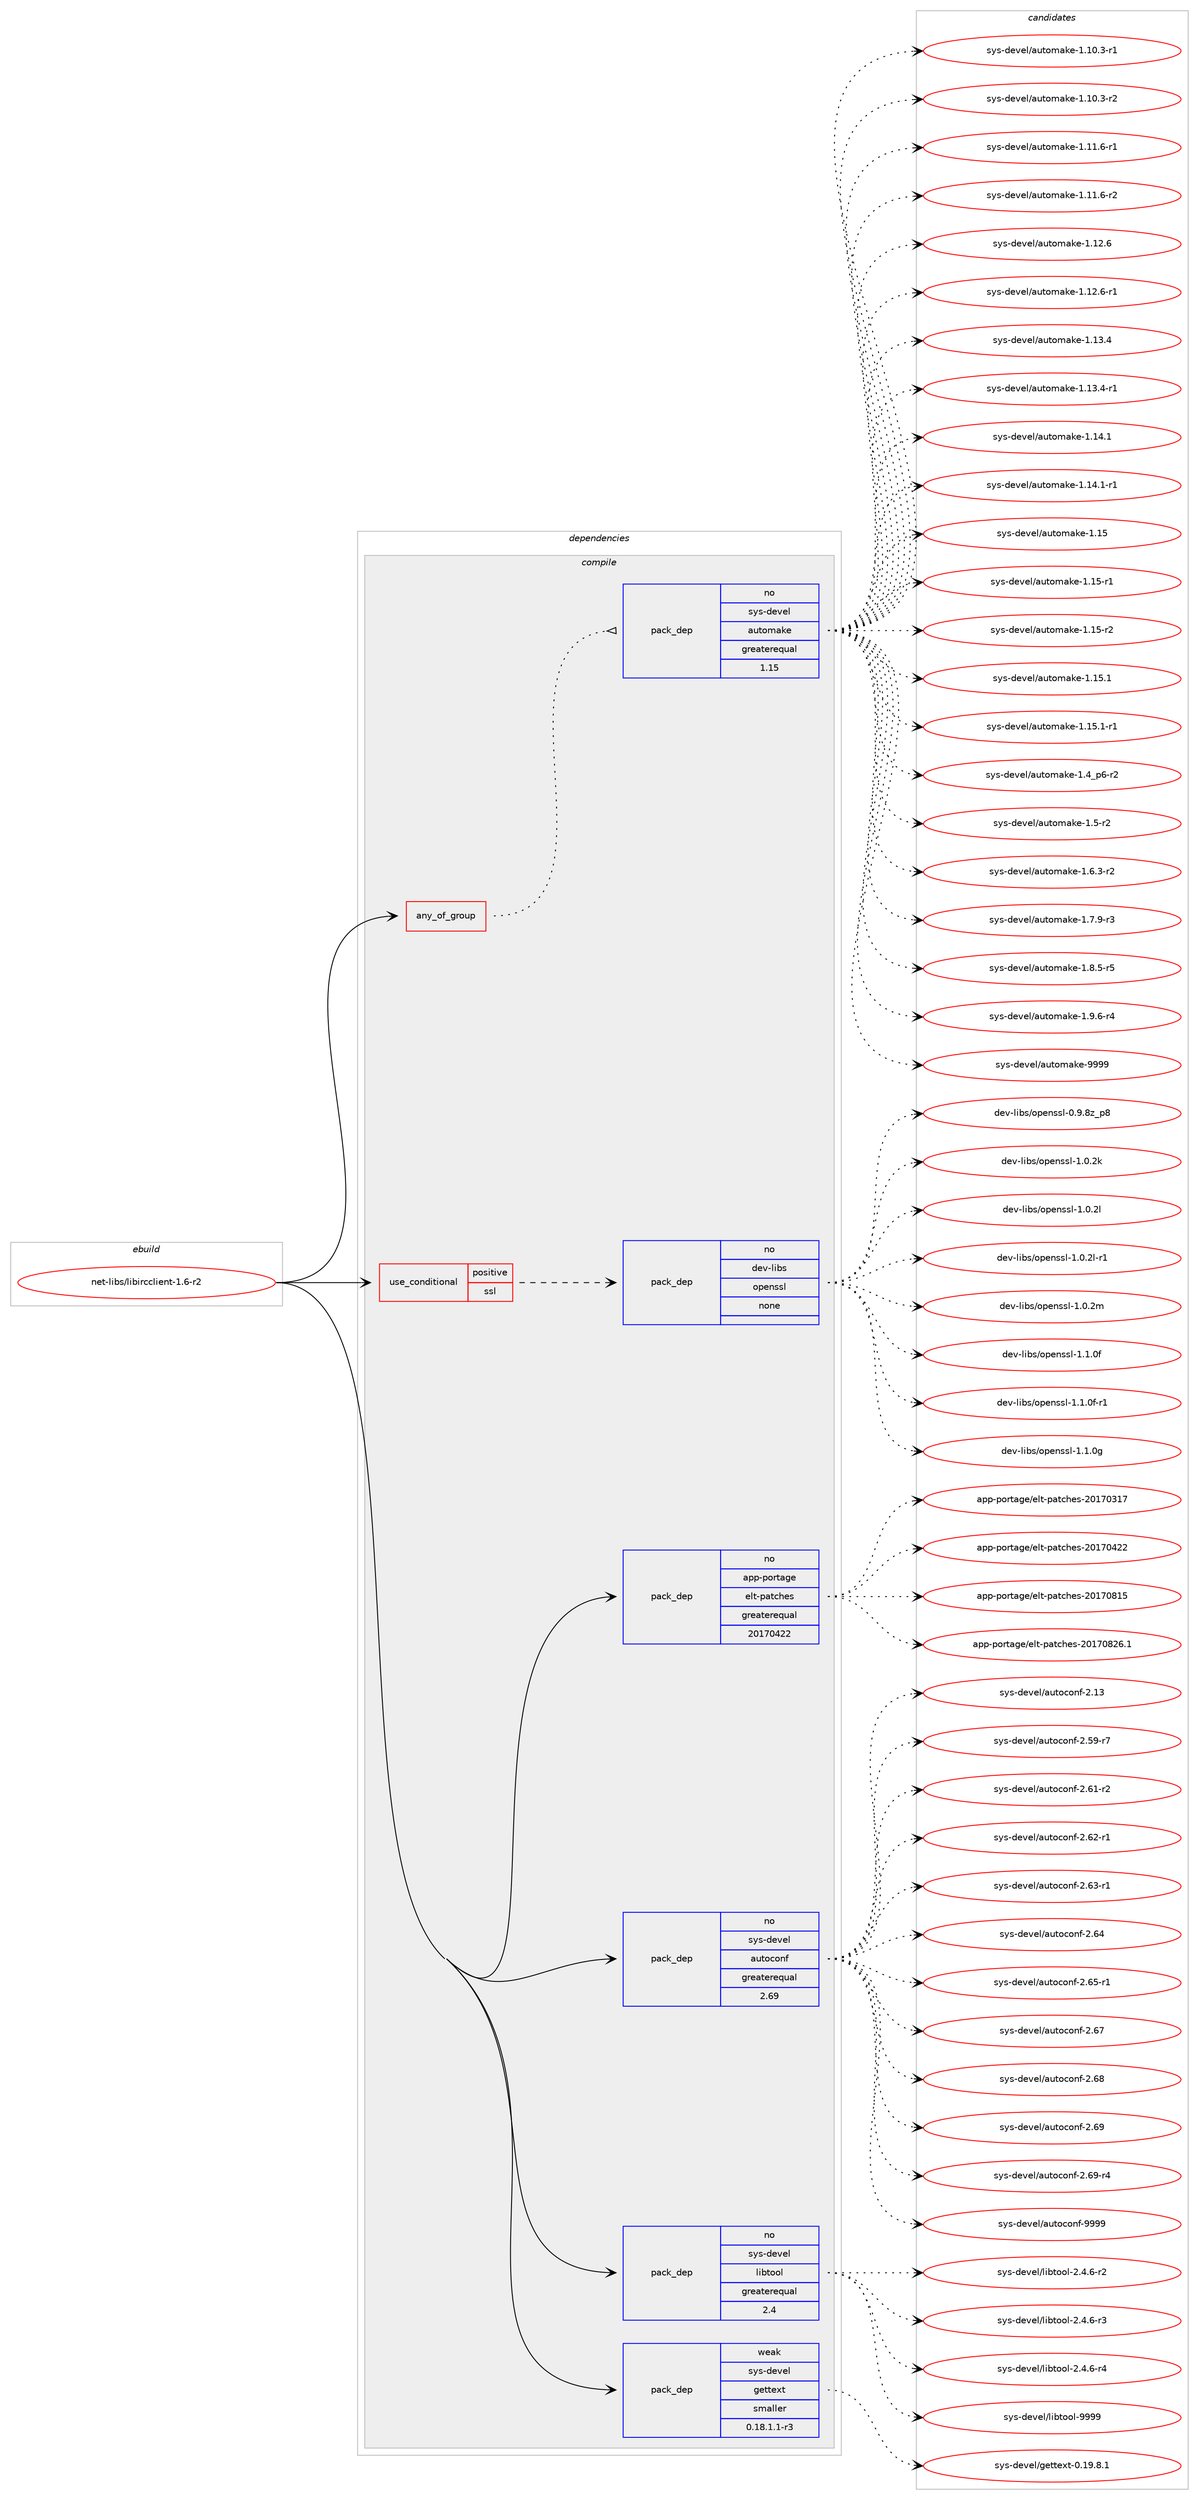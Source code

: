 digraph prolog {

# *************
# Graph options
# *************

newrank=true;
concentrate=true;
compound=true;
graph [rankdir=LR,fontname=Helvetica,fontsize=10,ranksep=1.5];#, ranksep=2.5, nodesep=0.2];
edge  [arrowhead=vee];
node  [fontname=Helvetica,fontsize=10];

# **********
# The ebuild
# **********

subgraph cluster_leftcol {
color=gray;
rank=same;
label=<<i>ebuild</i>>;
id [label="net-libs/libircclient-1.6-r2", color=red, width=4, href="../net-libs/libircclient-1.6-r2.svg"];
}

# ****************
# The dependencies
# ****************

subgraph cluster_midcol {
color=gray;
label=<<i>dependencies</i>>;
subgraph cluster_compile {
fillcolor="#eeeeee";
style=filled;
label=<<i>compile</i>>;
subgraph any6749 {
dependency417103 [label=<<TABLE BORDER="0" CELLBORDER="1" CELLSPACING="0" CELLPADDING="4"><TR><TD CELLPADDING="10">any_of_group</TD></TR></TABLE>>, shape=none, color=red];subgraph pack306948 {
dependency417104 [label=<<TABLE BORDER="0" CELLBORDER="1" CELLSPACING="0" CELLPADDING="4" WIDTH="220"><TR><TD ROWSPAN="6" CELLPADDING="30">pack_dep</TD></TR><TR><TD WIDTH="110">no</TD></TR><TR><TD>sys-devel</TD></TR><TR><TD>automake</TD></TR><TR><TD>greaterequal</TD></TR><TR><TD>1.15</TD></TR></TABLE>>, shape=none, color=blue];
}
dependency417103:e -> dependency417104:w [weight=20,style="dotted",arrowhead="oinv"];
}
id:e -> dependency417103:w [weight=20,style="solid",arrowhead="vee"];
subgraph cond103214 {
dependency417105 [label=<<TABLE BORDER="0" CELLBORDER="1" CELLSPACING="0" CELLPADDING="4"><TR><TD ROWSPAN="3" CELLPADDING="10">use_conditional</TD></TR><TR><TD>positive</TD></TR><TR><TD>ssl</TD></TR></TABLE>>, shape=none, color=red];
subgraph pack306949 {
dependency417106 [label=<<TABLE BORDER="0" CELLBORDER="1" CELLSPACING="0" CELLPADDING="4" WIDTH="220"><TR><TD ROWSPAN="6" CELLPADDING="30">pack_dep</TD></TR><TR><TD WIDTH="110">no</TD></TR><TR><TD>dev-libs</TD></TR><TR><TD>openssl</TD></TR><TR><TD>none</TD></TR><TR><TD></TD></TR></TABLE>>, shape=none, color=blue];
}
dependency417105:e -> dependency417106:w [weight=20,style="dashed",arrowhead="vee"];
}
id:e -> dependency417105:w [weight=20,style="solid",arrowhead="vee"];
subgraph pack306950 {
dependency417107 [label=<<TABLE BORDER="0" CELLBORDER="1" CELLSPACING="0" CELLPADDING="4" WIDTH="220"><TR><TD ROWSPAN="6" CELLPADDING="30">pack_dep</TD></TR><TR><TD WIDTH="110">no</TD></TR><TR><TD>app-portage</TD></TR><TR><TD>elt-patches</TD></TR><TR><TD>greaterequal</TD></TR><TR><TD>20170422</TD></TR></TABLE>>, shape=none, color=blue];
}
id:e -> dependency417107:w [weight=20,style="solid",arrowhead="vee"];
subgraph pack306951 {
dependency417108 [label=<<TABLE BORDER="0" CELLBORDER="1" CELLSPACING="0" CELLPADDING="4" WIDTH="220"><TR><TD ROWSPAN="6" CELLPADDING="30">pack_dep</TD></TR><TR><TD WIDTH="110">no</TD></TR><TR><TD>sys-devel</TD></TR><TR><TD>autoconf</TD></TR><TR><TD>greaterequal</TD></TR><TR><TD>2.69</TD></TR></TABLE>>, shape=none, color=blue];
}
id:e -> dependency417108:w [weight=20,style="solid",arrowhead="vee"];
subgraph pack306952 {
dependency417109 [label=<<TABLE BORDER="0" CELLBORDER="1" CELLSPACING="0" CELLPADDING="4" WIDTH="220"><TR><TD ROWSPAN="6" CELLPADDING="30">pack_dep</TD></TR><TR><TD WIDTH="110">no</TD></TR><TR><TD>sys-devel</TD></TR><TR><TD>libtool</TD></TR><TR><TD>greaterequal</TD></TR><TR><TD>2.4</TD></TR></TABLE>>, shape=none, color=blue];
}
id:e -> dependency417109:w [weight=20,style="solid",arrowhead="vee"];
subgraph pack306953 {
dependency417110 [label=<<TABLE BORDER="0" CELLBORDER="1" CELLSPACING="0" CELLPADDING="4" WIDTH="220"><TR><TD ROWSPAN="6" CELLPADDING="30">pack_dep</TD></TR><TR><TD WIDTH="110">weak</TD></TR><TR><TD>sys-devel</TD></TR><TR><TD>gettext</TD></TR><TR><TD>smaller</TD></TR><TR><TD>0.18.1.1-r3</TD></TR></TABLE>>, shape=none, color=blue];
}
id:e -> dependency417110:w [weight=20,style="solid",arrowhead="vee"];
}
subgraph cluster_compileandrun {
fillcolor="#eeeeee";
style=filled;
label=<<i>compile and run</i>>;
}
subgraph cluster_run {
fillcolor="#eeeeee";
style=filled;
label=<<i>run</i>>;
}
}

# **************
# The candidates
# **************

subgraph cluster_choices {
rank=same;
color=gray;
label=<<i>candidates</i>>;

subgraph choice306948 {
color=black;
nodesep=1;
choice11512111545100101118101108479711711611110997107101454946494846514511449 [label="sys-devel/automake-1.10.3-r1", color=red, width=4,href="../sys-devel/automake-1.10.3-r1.svg"];
choice11512111545100101118101108479711711611110997107101454946494846514511450 [label="sys-devel/automake-1.10.3-r2", color=red, width=4,href="../sys-devel/automake-1.10.3-r2.svg"];
choice11512111545100101118101108479711711611110997107101454946494946544511449 [label="sys-devel/automake-1.11.6-r1", color=red, width=4,href="../sys-devel/automake-1.11.6-r1.svg"];
choice11512111545100101118101108479711711611110997107101454946494946544511450 [label="sys-devel/automake-1.11.6-r2", color=red, width=4,href="../sys-devel/automake-1.11.6-r2.svg"];
choice1151211154510010111810110847971171161111099710710145494649504654 [label="sys-devel/automake-1.12.6", color=red, width=4,href="../sys-devel/automake-1.12.6.svg"];
choice11512111545100101118101108479711711611110997107101454946495046544511449 [label="sys-devel/automake-1.12.6-r1", color=red, width=4,href="../sys-devel/automake-1.12.6-r1.svg"];
choice1151211154510010111810110847971171161111099710710145494649514652 [label="sys-devel/automake-1.13.4", color=red, width=4,href="../sys-devel/automake-1.13.4.svg"];
choice11512111545100101118101108479711711611110997107101454946495146524511449 [label="sys-devel/automake-1.13.4-r1", color=red, width=4,href="../sys-devel/automake-1.13.4-r1.svg"];
choice1151211154510010111810110847971171161111099710710145494649524649 [label="sys-devel/automake-1.14.1", color=red, width=4,href="../sys-devel/automake-1.14.1.svg"];
choice11512111545100101118101108479711711611110997107101454946495246494511449 [label="sys-devel/automake-1.14.1-r1", color=red, width=4,href="../sys-devel/automake-1.14.1-r1.svg"];
choice115121115451001011181011084797117116111109971071014549464953 [label="sys-devel/automake-1.15", color=red, width=4,href="../sys-devel/automake-1.15.svg"];
choice1151211154510010111810110847971171161111099710710145494649534511449 [label="sys-devel/automake-1.15-r1", color=red, width=4,href="../sys-devel/automake-1.15-r1.svg"];
choice1151211154510010111810110847971171161111099710710145494649534511450 [label="sys-devel/automake-1.15-r2", color=red, width=4,href="../sys-devel/automake-1.15-r2.svg"];
choice1151211154510010111810110847971171161111099710710145494649534649 [label="sys-devel/automake-1.15.1", color=red, width=4,href="../sys-devel/automake-1.15.1.svg"];
choice11512111545100101118101108479711711611110997107101454946495346494511449 [label="sys-devel/automake-1.15.1-r1", color=red, width=4,href="../sys-devel/automake-1.15.1-r1.svg"];
choice115121115451001011181011084797117116111109971071014549465295112544511450 [label="sys-devel/automake-1.4_p6-r2", color=red, width=4,href="../sys-devel/automake-1.4_p6-r2.svg"];
choice11512111545100101118101108479711711611110997107101454946534511450 [label="sys-devel/automake-1.5-r2", color=red, width=4,href="../sys-devel/automake-1.5-r2.svg"];
choice115121115451001011181011084797117116111109971071014549465446514511450 [label="sys-devel/automake-1.6.3-r2", color=red, width=4,href="../sys-devel/automake-1.6.3-r2.svg"];
choice115121115451001011181011084797117116111109971071014549465546574511451 [label="sys-devel/automake-1.7.9-r3", color=red, width=4,href="../sys-devel/automake-1.7.9-r3.svg"];
choice115121115451001011181011084797117116111109971071014549465646534511453 [label="sys-devel/automake-1.8.5-r5", color=red, width=4,href="../sys-devel/automake-1.8.5-r5.svg"];
choice115121115451001011181011084797117116111109971071014549465746544511452 [label="sys-devel/automake-1.9.6-r4", color=red, width=4,href="../sys-devel/automake-1.9.6-r4.svg"];
choice115121115451001011181011084797117116111109971071014557575757 [label="sys-devel/automake-9999", color=red, width=4,href="../sys-devel/automake-9999.svg"];
dependency417104:e -> choice11512111545100101118101108479711711611110997107101454946494846514511449:w [style=dotted,weight="100"];
dependency417104:e -> choice11512111545100101118101108479711711611110997107101454946494846514511450:w [style=dotted,weight="100"];
dependency417104:e -> choice11512111545100101118101108479711711611110997107101454946494946544511449:w [style=dotted,weight="100"];
dependency417104:e -> choice11512111545100101118101108479711711611110997107101454946494946544511450:w [style=dotted,weight="100"];
dependency417104:e -> choice1151211154510010111810110847971171161111099710710145494649504654:w [style=dotted,weight="100"];
dependency417104:e -> choice11512111545100101118101108479711711611110997107101454946495046544511449:w [style=dotted,weight="100"];
dependency417104:e -> choice1151211154510010111810110847971171161111099710710145494649514652:w [style=dotted,weight="100"];
dependency417104:e -> choice11512111545100101118101108479711711611110997107101454946495146524511449:w [style=dotted,weight="100"];
dependency417104:e -> choice1151211154510010111810110847971171161111099710710145494649524649:w [style=dotted,weight="100"];
dependency417104:e -> choice11512111545100101118101108479711711611110997107101454946495246494511449:w [style=dotted,weight="100"];
dependency417104:e -> choice115121115451001011181011084797117116111109971071014549464953:w [style=dotted,weight="100"];
dependency417104:e -> choice1151211154510010111810110847971171161111099710710145494649534511449:w [style=dotted,weight="100"];
dependency417104:e -> choice1151211154510010111810110847971171161111099710710145494649534511450:w [style=dotted,weight="100"];
dependency417104:e -> choice1151211154510010111810110847971171161111099710710145494649534649:w [style=dotted,weight="100"];
dependency417104:e -> choice11512111545100101118101108479711711611110997107101454946495346494511449:w [style=dotted,weight="100"];
dependency417104:e -> choice115121115451001011181011084797117116111109971071014549465295112544511450:w [style=dotted,weight="100"];
dependency417104:e -> choice11512111545100101118101108479711711611110997107101454946534511450:w [style=dotted,weight="100"];
dependency417104:e -> choice115121115451001011181011084797117116111109971071014549465446514511450:w [style=dotted,weight="100"];
dependency417104:e -> choice115121115451001011181011084797117116111109971071014549465546574511451:w [style=dotted,weight="100"];
dependency417104:e -> choice115121115451001011181011084797117116111109971071014549465646534511453:w [style=dotted,weight="100"];
dependency417104:e -> choice115121115451001011181011084797117116111109971071014549465746544511452:w [style=dotted,weight="100"];
dependency417104:e -> choice115121115451001011181011084797117116111109971071014557575757:w [style=dotted,weight="100"];
}
subgraph choice306949 {
color=black;
nodesep=1;
choice1001011184510810598115471111121011101151151084548465746561229511256 [label="dev-libs/openssl-0.9.8z_p8", color=red, width=4,href="../dev-libs/openssl-0.9.8z_p8.svg"];
choice100101118451081059811547111112101110115115108454946484650107 [label="dev-libs/openssl-1.0.2k", color=red, width=4,href="../dev-libs/openssl-1.0.2k.svg"];
choice100101118451081059811547111112101110115115108454946484650108 [label="dev-libs/openssl-1.0.2l", color=red, width=4,href="../dev-libs/openssl-1.0.2l.svg"];
choice1001011184510810598115471111121011101151151084549464846501084511449 [label="dev-libs/openssl-1.0.2l-r1", color=red, width=4,href="../dev-libs/openssl-1.0.2l-r1.svg"];
choice100101118451081059811547111112101110115115108454946484650109 [label="dev-libs/openssl-1.0.2m", color=red, width=4,href="../dev-libs/openssl-1.0.2m.svg"];
choice100101118451081059811547111112101110115115108454946494648102 [label="dev-libs/openssl-1.1.0f", color=red, width=4,href="../dev-libs/openssl-1.1.0f.svg"];
choice1001011184510810598115471111121011101151151084549464946481024511449 [label="dev-libs/openssl-1.1.0f-r1", color=red, width=4,href="../dev-libs/openssl-1.1.0f-r1.svg"];
choice100101118451081059811547111112101110115115108454946494648103 [label="dev-libs/openssl-1.1.0g", color=red, width=4,href="../dev-libs/openssl-1.1.0g.svg"];
dependency417106:e -> choice1001011184510810598115471111121011101151151084548465746561229511256:w [style=dotted,weight="100"];
dependency417106:e -> choice100101118451081059811547111112101110115115108454946484650107:w [style=dotted,weight="100"];
dependency417106:e -> choice100101118451081059811547111112101110115115108454946484650108:w [style=dotted,weight="100"];
dependency417106:e -> choice1001011184510810598115471111121011101151151084549464846501084511449:w [style=dotted,weight="100"];
dependency417106:e -> choice100101118451081059811547111112101110115115108454946484650109:w [style=dotted,weight="100"];
dependency417106:e -> choice100101118451081059811547111112101110115115108454946494648102:w [style=dotted,weight="100"];
dependency417106:e -> choice1001011184510810598115471111121011101151151084549464946481024511449:w [style=dotted,weight="100"];
dependency417106:e -> choice100101118451081059811547111112101110115115108454946494648103:w [style=dotted,weight="100"];
}
subgraph choice306950 {
color=black;
nodesep=1;
choice97112112451121111141169710310147101108116451129711699104101115455048495548514955 [label="app-portage/elt-patches-20170317", color=red, width=4,href="../app-portage/elt-patches-20170317.svg"];
choice97112112451121111141169710310147101108116451129711699104101115455048495548525050 [label="app-portage/elt-patches-20170422", color=red, width=4,href="../app-portage/elt-patches-20170422.svg"];
choice97112112451121111141169710310147101108116451129711699104101115455048495548564953 [label="app-portage/elt-patches-20170815", color=red, width=4,href="../app-portage/elt-patches-20170815.svg"];
choice971121124511211111411697103101471011081164511297116991041011154550484955485650544649 [label="app-portage/elt-patches-20170826.1", color=red, width=4,href="../app-portage/elt-patches-20170826.1.svg"];
dependency417107:e -> choice97112112451121111141169710310147101108116451129711699104101115455048495548514955:w [style=dotted,weight="100"];
dependency417107:e -> choice97112112451121111141169710310147101108116451129711699104101115455048495548525050:w [style=dotted,weight="100"];
dependency417107:e -> choice97112112451121111141169710310147101108116451129711699104101115455048495548564953:w [style=dotted,weight="100"];
dependency417107:e -> choice971121124511211111411697103101471011081164511297116991041011154550484955485650544649:w [style=dotted,weight="100"];
}
subgraph choice306951 {
color=black;
nodesep=1;
choice115121115451001011181011084797117116111991111101024550464951 [label="sys-devel/autoconf-2.13", color=red, width=4,href="../sys-devel/autoconf-2.13.svg"];
choice1151211154510010111810110847971171161119911111010245504653574511455 [label="sys-devel/autoconf-2.59-r7", color=red, width=4,href="../sys-devel/autoconf-2.59-r7.svg"];
choice1151211154510010111810110847971171161119911111010245504654494511450 [label="sys-devel/autoconf-2.61-r2", color=red, width=4,href="../sys-devel/autoconf-2.61-r2.svg"];
choice1151211154510010111810110847971171161119911111010245504654504511449 [label="sys-devel/autoconf-2.62-r1", color=red, width=4,href="../sys-devel/autoconf-2.62-r1.svg"];
choice1151211154510010111810110847971171161119911111010245504654514511449 [label="sys-devel/autoconf-2.63-r1", color=red, width=4,href="../sys-devel/autoconf-2.63-r1.svg"];
choice115121115451001011181011084797117116111991111101024550465452 [label="sys-devel/autoconf-2.64", color=red, width=4,href="../sys-devel/autoconf-2.64.svg"];
choice1151211154510010111810110847971171161119911111010245504654534511449 [label="sys-devel/autoconf-2.65-r1", color=red, width=4,href="../sys-devel/autoconf-2.65-r1.svg"];
choice115121115451001011181011084797117116111991111101024550465455 [label="sys-devel/autoconf-2.67", color=red, width=4,href="../sys-devel/autoconf-2.67.svg"];
choice115121115451001011181011084797117116111991111101024550465456 [label="sys-devel/autoconf-2.68", color=red, width=4,href="../sys-devel/autoconf-2.68.svg"];
choice115121115451001011181011084797117116111991111101024550465457 [label="sys-devel/autoconf-2.69", color=red, width=4,href="../sys-devel/autoconf-2.69.svg"];
choice1151211154510010111810110847971171161119911111010245504654574511452 [label="sys-devel/autoconf-2.69-r4", color=red, width=4,href="../sys-devel/autoconf-2.69-r4.svg"];
choice115121115451001011181011084797117116111991111101024557575757 [label="sys-devel/autoconf-9999", color=red, width=4,href="../sys-devel/autoconf-9999.svg"];
dependency417108:e -> choice115121115451001011181011084797117116111991111101024550464951:w [style=dotted,weight="100"];
dependency417108:e -> choice1151211154510010111810110847971171161119911111010245504653574511455:w [style=dotted,weight="100"];
dependency417108:e -> choice1151211154510010111810110847971171161119911111010245504654494511450:w [style=dotted,weight="100"];
dependency417108:e -> choice1151211154510010111810110847971171161119911111010245504654504511449:w [style=dotted,weight="100"];
dependency417108:e -> choice1151211154510010111810110847971171161119911111010245504654514511449:w [style=dotted,weight="100"];
dependency417108:e -> choice115121115451001011181011084797117116111991111101024550465452:w [style=dotted,weight="100"];
dependency417108:e -> choice1151211154510010111810110847971171161119911111010245504654534511449:w [style=dotted,weight="100"];
dependency417108:e -> choice115121115451001011181011084797117116111991111101024550465455:w [style=dotted,weight="100"];
dependency417108:e -> choice115121115451001011181011084797117116111991111101024550465456:w [style=dotted,weight="100"];
dependency417108:e -> choice115121115451001011181011084797117116111991111101024550465457:w [style=dotted,weight="100"];
dependency417108:e -> choice1151211154510010111810110847971171161119911111010245504654574511452:w [style=dotted,weight="100"];
dependency417108:e -> choice115121115451001011181011084797117116111991111101024557575757:w [style=dotted,weight="100"];
}
subgraph choice306952 {
color=black;
nodesep=1;
choice1151211154510010111810110847108105981161111111084550465246544511450 [label="sys-devel/libtool-2.4.6-r2", color=red, width=4,href="../sys-devel/libtool-2.4.6-r2.svg"];
choice1151211154510010111810110847108105981161111111084550465246544511451 [label="sys-devel/libtool-2.4.6-r3", color=red, width=4,href="../sys-devel/libtool-2.4.6-r3.svg"];
choice1151211154510010111810110847108105981161111111084550465246544511452 [label="sys-devel/libtool-2.4.6-r4", color=red, width=4,href="../sys-devel/libtool-2.4.6-r4.svg"];
choice1151211154510010111810110847108105981161111111084557575757 [label="sys-devel/libtool-9999", color=red, width=4,href="../sys-devel/libtool-9999.svg"];
dependency417109:e -> choice1151211154510010111810110847108105981161111111084550465246544511450:w [style=dotted,weight="100"];
dependency417109:e -> choice1151211154510010111810110847108105981161111111084550465246544511451:w [style=dotted,weight="100"];
dependency417109:e -> choice1151211154510010111810110847108105981161111111084550465246544511452:w [style=dotted,weight="100"];
dependency417109:e -> choice1151211154510010111810110847108105981161111111084557575757:w [style=dotted,weight="100"];
}
subgraph choice306953 {
color=black;
nodesep=1;
choice1151211154510010111810110847103101116116101120116454846495746564649 [label="sys-devel/gettext-0.19.8.1", color=red, width=4,href="../sys-devel/gettext-0.19.8.1.svg"];
dependency417110:e -> choice1151211154510010111810110847103101116116101120116454846495746564649:w [style=dotted,weight="100"];
}
}

}
